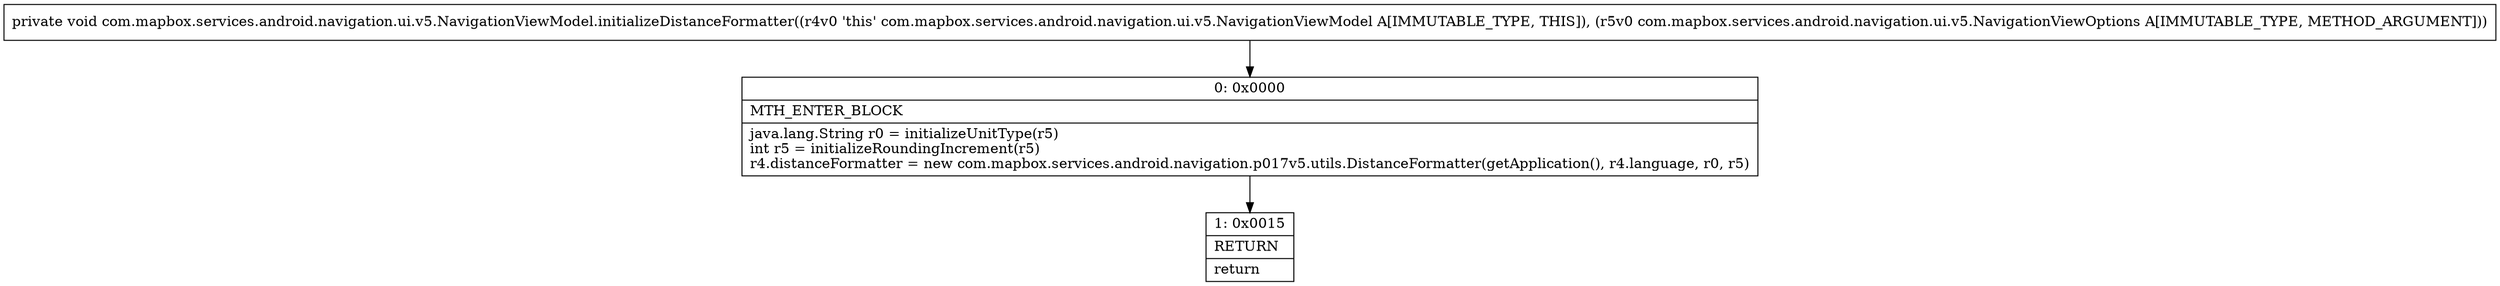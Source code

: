 digraph "CFG forcom.mapbox.services.android.navigation.ui.v5.NavigationViewModel.initializeDistanceFormatter(Lcom\/mapbox\/services\/android\/navigation\/ui\/v5\/NavigationViewOptions;)V" {
Node_0 [shape=record,label="{0\:\ 0x0000|MTH_ENTER_BLOCK\l|java.lang.String r0 = initializeUnitType(r5)\lint r5 = initializeRoundingIncrement(r5)\lr4.distanceFormatter = new com.mapbox.services.android.navigation.p017v5.utils.DistanceFormatter(getApplication(), r4.language, r0, r5)\l}"];
Node_1 [shape=record,label="{1\:\ 0x0015|RETURN\l|return\l}"];
MethodNode[shape=record,label="{private void com.mapbox.services.android.navigation.ui.v5.NavigationViewModel.initializeDistanceFormatter((r4v0 'this' com.mapbox.services.android.navigation.ui.v5.NavigationViewModel A[IMMUTABLE_TYPE, THIS]), (r5v0 com.mapbox.services.android.navigation.ui.v5.NavigationViewOptions A[IMMUTABLE_TYPE, METHOD_ARGUMENT])) }"];
MethodNode -> Node_0;
Node_0 -> Node_1;
}

